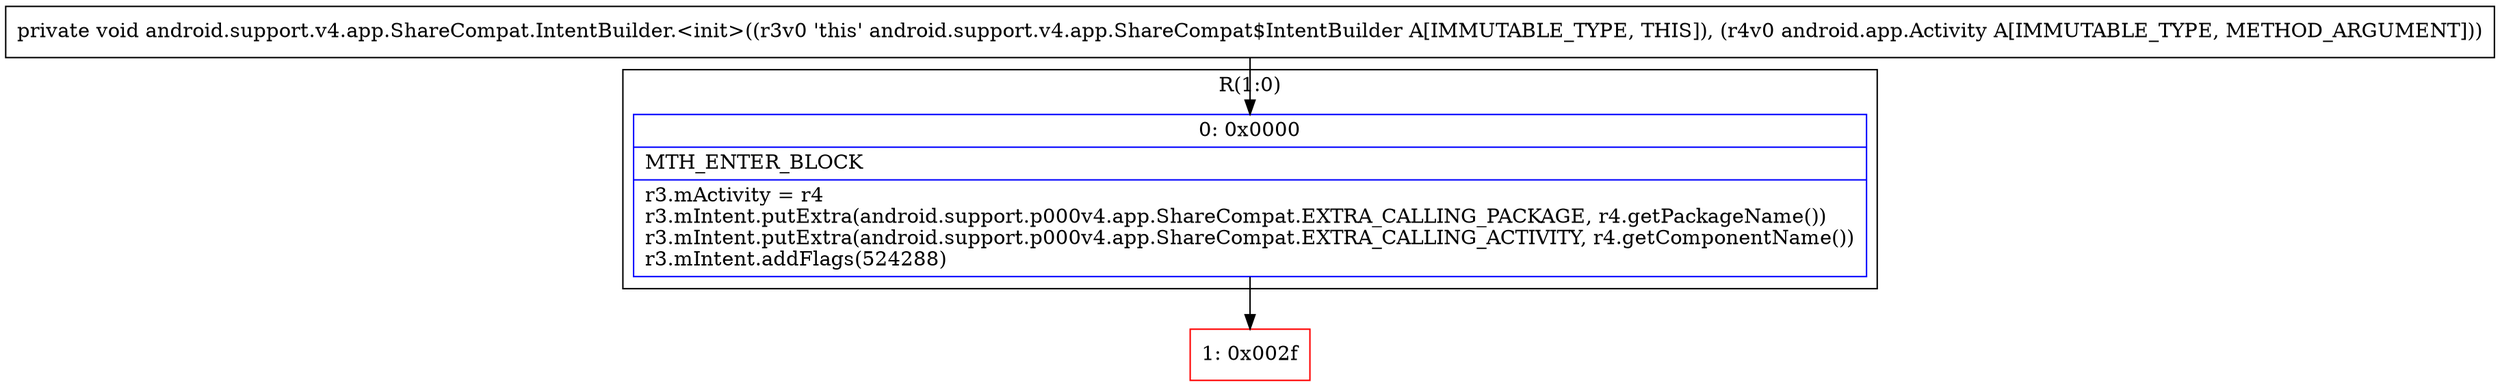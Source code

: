 digraph "CFG forandroid.support.v4.app.ShareCompat.IntentBuilder.\<init\>(Landroid\/app\/Activity;)V" {
subgraph cluster_Region_1077360746 {
label = "R(1:0)";
node [shape=record,color=blue];
Node_0 [shape=record,label="{0\:\ 0x0000|MTH_ENTER_BLOCK\l|r3.mActivity = r4\lr3.mIntent.putExtra(android.support.p000v4.app.ShareCompat.EXTRA_CALLING_PACKAGE, r4.getPackageName())\lr3.mIntent.putExtra(android.support.p000v4.app.ShareCompat.EXTRA_CALLING_ACTIVITY, r4.getComponentName())\lr3.mIntent.addFlags(524288)\l}"];
}
Node_1 [shape=record,color=red,label="{1\:\ 0x002f}"];
MethodNode[shape=record,label="{private void android.support.v4.app.ShareCompat.IntentBuilder.\<init\>((r3v0 'this' android.support.v4.app.ShareCompat$IntentBuilder A[IMMUTABLE_TYPE, THIS]), (r4v0 android.app.Activity A[IMMUTABLE_TYPE, METHOD_ARGUMENT])) }"];
MethodNode -> Node_0;
Node_0 -> Node_1;
}

